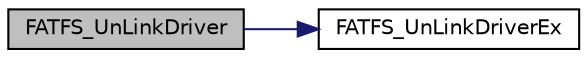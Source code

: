 digraph "FATFS_UnLinkDriver"
{
  edge [fontname="Helvetica",fontsize="10",labelfontname="Helvetica",labelfontsize="10"];
  node [fontname="Helvetica",fontsize="10",shape=record];
  rankdir="LR";
  Node8 [label="FATFS_UnLinkDriver",height=0.2,width=0.4,color="black", fillcolor="grey75", style="filled", fontcolor="black"];
  Node8 -> Node9 [color="midnightblue",fontsize="10",style="solid",fontname="Helvetica"];
  Node9 [label="FATFS_UnLinkDriverEx",height=0.2,width=0.4,color="black", fillcolor="white", style="filled",URL="$ff__gen__drv_8c.html#a6ee487f56c0548d0da207dcbbe9bfe14",tooltip="Unlinks a diskio driver and decrements the number of active linked drivers. "];
}
